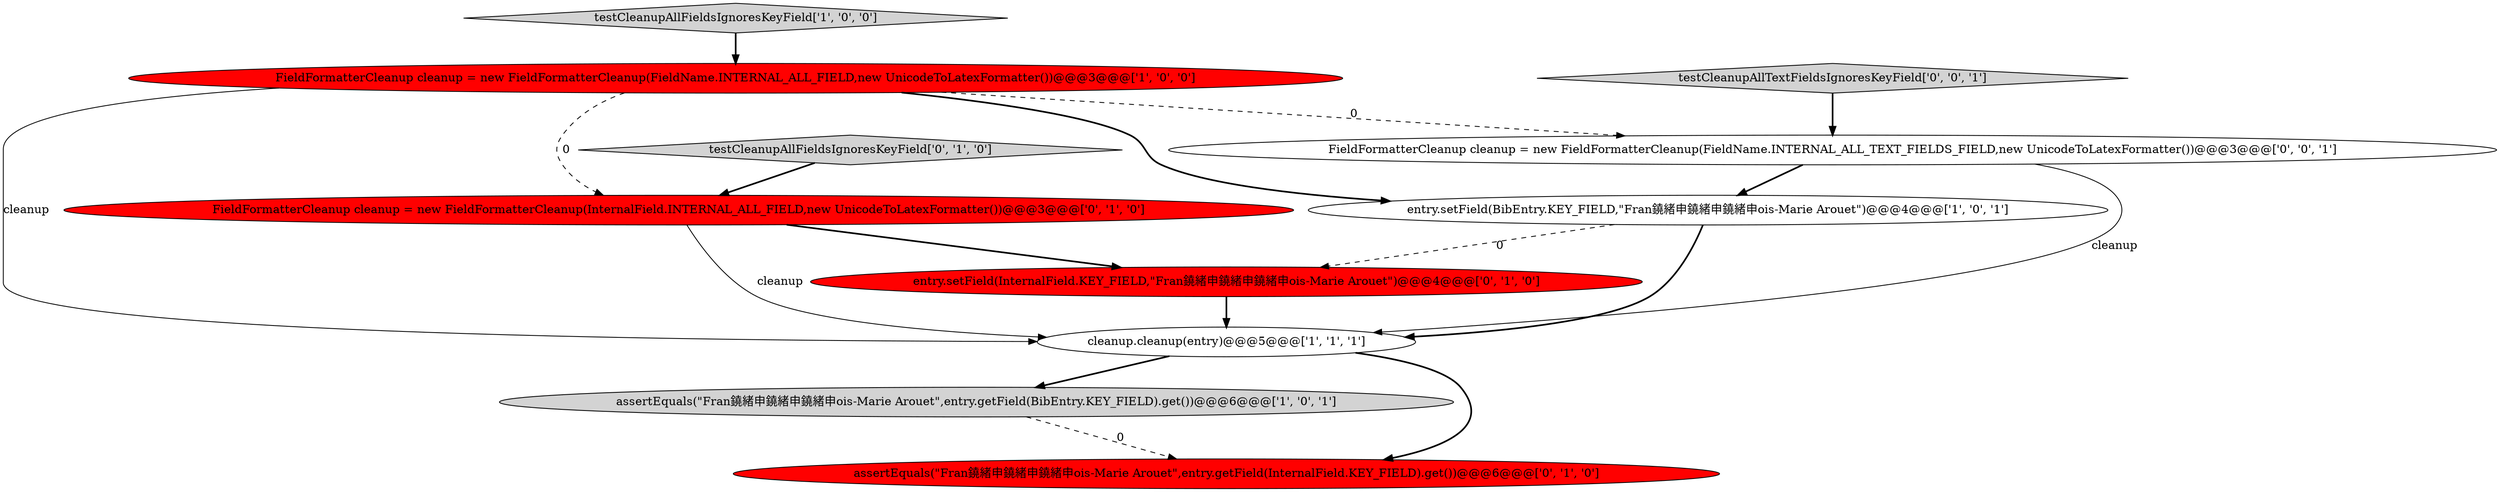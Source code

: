 digraph {
0 [style = filled, label = "testCleanupAllFieldsIgnoresKeyField['1', '0', '0']", fillcolor = lightgray, shape = diamond image = "AAA0AAABBB1BBB"];
9 [style = filled, label = "testCleanupAllTextFieldsIgnoresKeyField['0', '0', '1']", fillcolor = lightgray, shape = diamond image = "AAA0AAABBB3BBB"];
2 [style = filled, label = "assertEquals(\"Fran鐃緒申鐃緒申鐃緒申ois-Marie Arouet\",entry.getField(BibEntry.KEY_FIELD).get())@@@6@@@['1', '0', '1']", fillcolor = lightgray, shape = ellipse image = "AAA0AAABBB1BBB"];
3 [style = filled, label = "FieldFormatterCleanup cleanup = new FieldFormatterCleanup(FieldName.INTERNAL_ALL_FIELD,new UnicodeToLatexFormatter())@@@3@@@['1', '0', '0']", fillcolor = red, shape = ellipse image = "AAA1AAABBB1BBB"];
5 [style = filled, label = "assertEquals(\"Fran鐃緒申鐃緒申鐃緒申ois-Marie Arouet\",entry.getField(InternalField.KEY_FIELD).get())@@@6@@@['0', '1', '0']", fillcolor = red, shape = ellipse image = "AAA1AAABBB2BBB"];
1 [style = filled, label = "entry.setField(BibEntry.KEY_FIELD,\"Fran鐃緒申鐃緒申鐃緒申ois-Marie Arouet\")@@@4@@@['1', '0', '1']", fillcolor = white, shape = ellipse image = "AAA0AAABBB1BBB"];
7 [style = filled, label = "FieldFormatterCleanup cleanup = new FieldFormatterCleanup(InternalField.INTERNAL_ALL_FIELD,new UnicodeToLatexFormatter())@@@3@@@['0', '1', '0']", fillcolor = red, shape = ellipse image = "AAA1AAABBB2BBB"];
4 [style = filled, label = "cleanup.cleanup(entry)@@@5@@@['1', '1', '1']", fillcolor = white, shape = ellipse image = "AAA0AAABBB1BBB"];
8 [style = filled, label = "entry.setField(InternalField.KEY_FIELD,\"Fran鐃緒申鐃緒申鐃緒申ois-Marie Arouet\")@@@4@@@['0', '1', '0']", fillcolor = red, shape = ellipse image = "AAA1AAABBB2BBB"];
10 [style = filled, label = "FieldFormatterCleanup cleanup = new FieldFormatterCleanup(FieldName.INTERNAL_ALL_TEXT_FIELDS_FIELD,new UnicodeToLatexFormatter())@@@3@@@['0', '0', '1']", fillcolor = white, shape = ellipse image = "AAA0AAABBB3BBB"];
6 [style = filled, label = "testCleanupAllFieldsIgnoresKeyField['0', '1', '0']", fillcolor = lightgray, shape = diamond image = "AAA0AAABBB2BBB"];
0->3 [style = bold, label=""];
1->8 [style = dashed, label="0"];
2->5 [style = dashed, label="0"];
1->4 [style = bold, label=""];
3->10 [style = dashed, label="0"];
10->4 [style = solid, label="cleanup"];
4->2 [style = bold, label=""];
8->4 [style = bold, label=""];
9->10 [style = bold, label=""];
6->7 [style = bold, label=""];
3->1 [style = bold, label=""];
10->1 [style = bold, label=""];
7->8 [style = bold, label=""];
3->7 [style = dashed, label="0"];
4->5 [style = bold, label=""];
3->4 [style = solid, label="cleanup"];
7->4 [style = solid, label="cleanup"];
}
